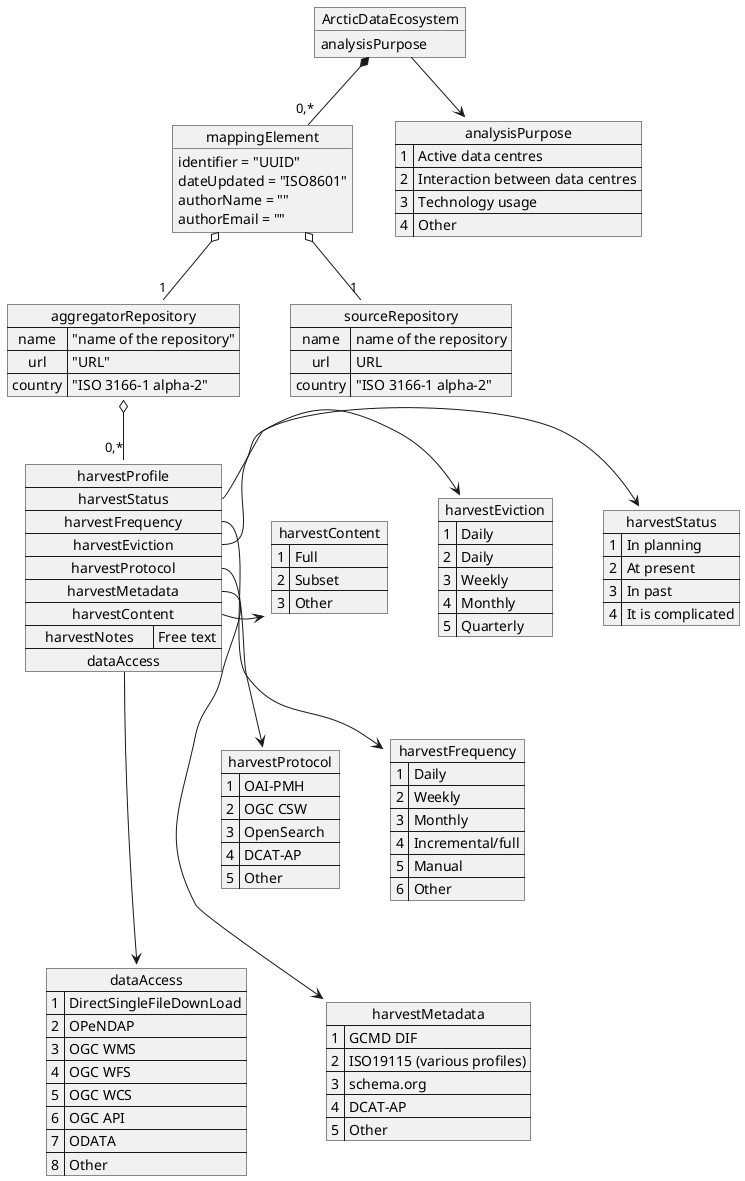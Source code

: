 @startuml

skinparam monochrome true
'left to right direction

object "ArcticDataEcosystem" as ade {
    analysisPurpose 
}

map "analysisPurpose" as pu {
1 => Active data centres
2 => Interaction between data centres
3 => Technology usage
4 => Other
}

ade --> pu

object "mappingElement" as me {
    identifier = "UUID"
    dateUpdated = "ISO8601"
    authorName = ""
    authorEmail = ""
}

map "aggregatorRepository" as agg {
    name => "name of the repository"
    url => "URL"
    country => "ISO 3166-1 alpha-2"
}

map "harvestStatus" as hs {
    1 => In planning
    2 => At present
    3 => In past
    4 => It is complicated
}

map "harvestFrequency" as hf {
    1 => Daily
    2 => Weekly
    3 => Monthly
    4 => Incremental/full
    5 => Manual
    6 => Other
}

map "harvestEviction" as he {
    1 => Daily
    2 => Daily
    3 => Weekly
    4 => Monthly
    5 => Quarterly
}

map "harvestProtocol" as hp {
    1 => OAI-PMH
    2 => OGC CSW
    3 => OpenSearch
    4 => DCAT-AP
    5 => Other
}

map "harvestMetadata" as hm {
    1 => GCMD DIF
    2 => ISO19115 (various profiles)
    3 => schema.org
    4 => DCAT-AP
    5 => Other
}

map "harvestContent" as hc {
    1 => Full
    2 => Subset
    3 => Other
}

map "dataAccess" as da {
    1 => DirectSingleFileDownLoad
    2 => OPeNDAP
    3 => OGC WMS
    4 => OGC WFS
    5 => OGC WCS
    6 => OGC API
    7 => ODATA
    8 => Other
}

map "harvestProfile" as hpf {
    harvestStatus *-> hs
    harvestFrequency *-> hf
    harvestEviction *-> he
    harvestProtocol *-> hp
    harvestMetadata *-> hm
    harvestContent *-> hc
    harvestNotes => Free text
    dataAccess *-> da 
}

map "sourceRepository" as src {
    name => name of the repository
    url => URL
    country => "ISO 3166-1 alpha-2"
}

ade *-- "0,*" me
me o-- "1" agg
me o-- "1" src
agg o-- "0,*" hpf

hs -[hidden]d- hf
hf -[hidden]d- hm
hc -[hidden]d- hp
hp -[hidden]d- da

@enduml
